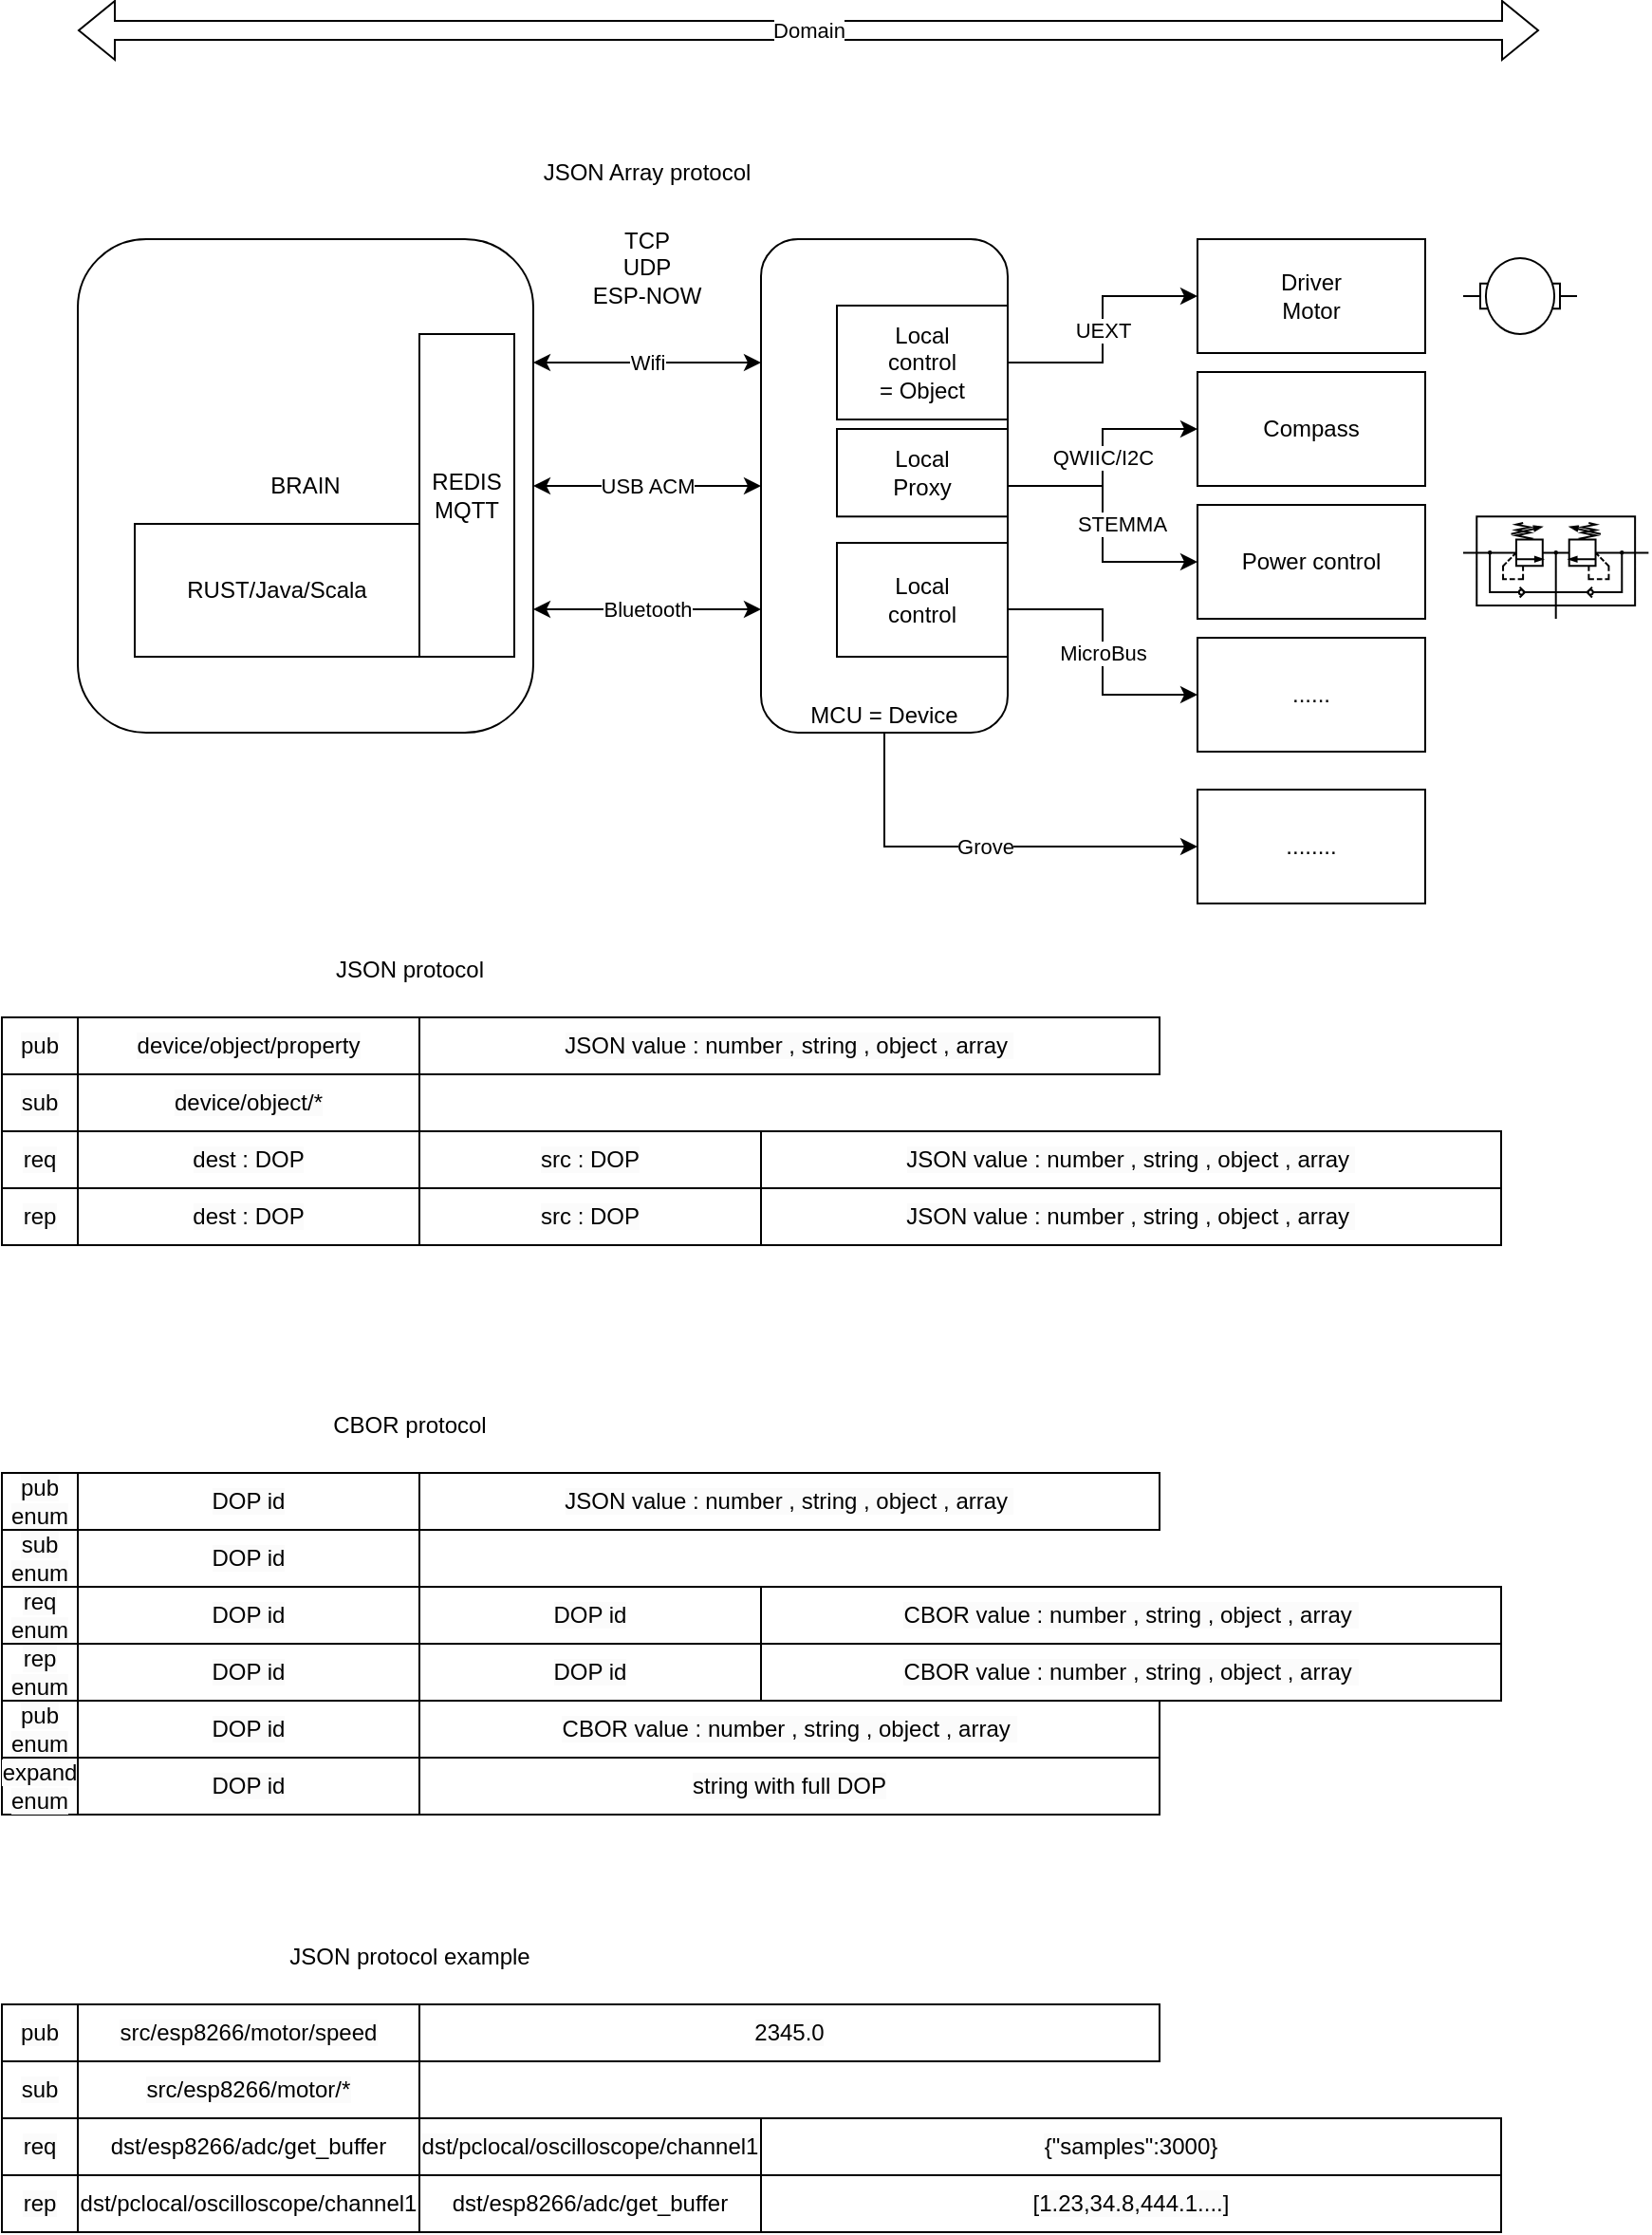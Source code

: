 <mxfile version="22.1.3" type="github">
  <diagram name="Page-1" id="gYZL_dD1YHqg8UqiC46v">
    <mxGraphModel dx="1242" dy="700" grid="1" gridSize="10" guides="1" tooltips="1" connect="1" arrows="1" fold="1" page="1" pageScale="1" pageWidth="850" pageHeight="1100" math="0" shadow="0">
      <root>
        <mxCell id="0" />
        <mxCell id="1" parent="0" />
        <mxCell id="R--ykIY8JpI6ctm7pDDZ-4" value="Wifi" style="edgeStyle=orthogonalEdgeStyle;rounded=0;orthogonalLoop=1;jettySize=auto;html=1;exitX=1;exitY=0.25;exitDx=0;exitDy=0;entryX=0;entryY=0.25;entryDx=0;entryDy=0;startArrow=classic;startFill=1;" parent="1" source="R--ykIY8JpI6ctm7pDDZ-1" target="R--ykIY8JpI6ctm7pDDZ-2" edge="1">
          <mxGeometry relative="1" as="geometry" />
        </mxCell>
        <mxCell id="R--ykIY8JpI6ctm7pDDZ-6" value="Bluetooth" style="edgeStyle=orthogonalEdgeStyle;rounded=0;orthogonalLoop=1;jettySize=auto;html=1;exitX=1;exitY=0.75;exitDx=0;exitDy=0;entryX=0;entryY=0.75;entryDx=0;entryDy=0;startArrow=classic;startFill=1;" parent="1" source="R--ykIY8JpI6ctm7pDDZ-1" target="R--ykIY8JpI6ctm7pDDZ-2" edge="1">
          <mxGeometry relative="1" as="geometry" />
        </mxCell>
        <mxCell id="R--ykIY8JpI6ctm7pDDZ-1" value="BRAIN" style="rounded=1;whiteSpace=wrap;html=1;align=center;" parent="1" vertex="1">
          <mxGeometry x="80" y="190" width="240" height="260" as="geometry" />
        </mxCell>
        <mxCell id="R--ykIY8JpI6ctm7pDDZ-10" value="UEXT" style="edgeStyle=orthogonalEdgeStyle;rounded=0;orthogonalLoop=1;jettySize=auto;html=1;exitX=1;exitY=0.25;exitDx=0;exitDy=0;entryX=0;entryY=0.5;entryDx=0;entryDy=0;" parent="1" source="R--ykIY8JpI6ctm7pDDZ-2" target="R--ykIY8JpI6ctm7pDDZ-3" edge="1">
          <mxGeometry relative="1" as="geometry" />
        </mxCell>
        <mxCell id="R--ykIY8JpI6ctm7pDDZ-11" value="QWIIC/I2C" style="edgeStyle=orthogonalEdgeStyle;rounded=0;orthogonalLoop=1;jettySize=auto;html=1;exitX=1;exitY=0.5;exitDx=0;exitDy=0;entryX=0;entryY=0.5;entryDx=0;entryDy=0;" parent="1" source="R--ykIY8JpI6ctm7pDDZ-2" target="R--ykIY8JpI6ctm7pDDZ-7" edge="1">
          <mxGeometry relative="1" as="geometry">
            <mxPoint as="offset" />
          </mxGeometry>
        </mxCell>
        <mxCell id="R--ykIY8JpI6ctm7pDDZ-12" value="STEMMA" style="edgeStyle=orthogonalEdgeStyle;rounded=0;orthogonalLoop=1;jettySize=auto;html=1;exitX=1;exitY=0.5;exitDx=0;exitDy=0;entryX=0;entryY=0.5;entryDx=0;entryDy=0;" parent="1" source="R--ykIY8JpI6ctm7pDDZ-2" target="R--ykIY8JpI6ctm7pDDZ-8" edge="1">
          <mxGeometry y="10" relative="1" as="geometry">
            <mxPoint as="offset" />
          </mxGeometry>
        </mxCell>
        <mxCell id="R--ykIY8JpI6ctm7pDDZ-13" value="MicroBus" style="edgeStyle=orthogonalEdgeStyle;rounded=0;orthogonalLoop=1;jettySize=auto;html=1;exitX=1;exitY=0.75;exitDx=0;exitDy=0;entryX=0;entryY=0.5;entryDx=0;entryDy=0;" parent="1" source="R--ykIY8JpI6ctm7pDDZ-2" target="R--ykIY8JpI6ctm7pDDZ-9" edge="1">
          <mxGeometry relative="1" as="geometry" />
        </mxCell>
        <mxCell id="R--ykIY8JpI6ctm7pDDZ-15" value="Grove" style="edgeStyle=orthogonalEdgeStyle;rounded=0;orthogonalLoop=1;jettySize=auto;html=1;exitX=0.5;exitY=1;exitDx=0;exitDy=0;entryX=0;entryY=0.5;entryDx=0;entryDy=0;" parent="1" source="R--ykIY8JpI6ctm7pDDZ-2" target="R--ykIY8JpI6ctm7pDDZ-14" edge="1">
          <mxGeometry relative="1" as="geometry" />
        </mxCell>
        <mxCell id="R--ykIY8JpI6ctm7pDDZ-2" value="MCU = Device" style="rounded=1;whiteSpace=wrap;html=1;verticalAlign=bottom;" parent="1" vertex="1">
          <mxGeometry x="440" y="190" width="130" height="260" as="geometry" />
        </mxCell>
        <mxCell id="R--ykIY8JpI6ctm7pDDZ-3" value="Driver&lt;br&gt;Motor" style="rounded=0;whiteSpace=wrap;html=1;" parent="1" vertex="1">
          <mxGeometry x="670" y="190" width="120" height="60" as="geometry" />
        </mxCell>
        <mxCell id="R--ykIY8JpI6ctm7pDDZ-5" value="USB ACM" style="edgeStyle=orthogonalEdgeStyle;rounded=0;orthogonalLoop=1;jettySize=auto;html=1;exitX=1;exitY=0.5;exitDx=0;exitDy=0;entryX=0;entryY=0.5;entryDx=0;entryDy=0;startArrow=classic;startFill=1;" parent="1" source="R--ykIY8JpI6ctm7pDDZ-1" target="R--ykIY8JpI6ctm7pDDZ-2" edge="1">
          <mxGeometry relative="1" as="geometry">
            <mxPoint x="330" y="265" as="sourcePoint" />
            <mxPoint x="450" y="265" as="targetPoint" />
          </mxGeometry>
        </mxCell>
        <mxCell id="R--ykIY8JpI6ctm7pDDZ-7" value="Compass" style="rounded=0;whiteSpace=wrap;html=1;" parent="1" vertex="1">
          <mxGeometry x="670" y="260" width="120" height="60" as="geometry" />
        </mxCell>
        <mxCell id="R--ykIY8JpI6ctm7pDDZ-8" value="Power control" style="rounded=0;whiteSpace=wrap;html=1;" parent="1" vertex="1">
          <mxGeometry x="670" y="330" width="120" height="60" as="geometry" />
        </mxCell>
        <mxCell id="R--ykIY8JpI6ctm7pDDZ-9" value="......" style="rounded=0;whiteSpace=wrap;html=1;" parent="1" vertex="1">
          <mxGeometry x="670" y="400" width="120" height="60" as="geometry" />
        </mxCell>
        <mxCell id="R--ykIY8JpI6ctm7pDDZ-14" value="........" style="rounded=0;whiteSpace=wrap;html=1;" parent="1" vertex="1">
          <mxGeometry x="670" y="480" width="120" height="60" as="geometry" />
        </mxCell>
        <mxCell id="R--ykIY8JpI6ctm7pDDZ-16" value="REDIS&lt;br&gt;MQTT" style="rounded=0;whiteSpace=wrap;html=1;" parent="1" vertex="1">
          <mxGeometry x="260" y="240" width="50" height="170" as="geometry" />
        </mxCell>
        <mxCell id="R--ykIY8JpI6ctm7pDDZ-17" value="TCP&lt;br&gt;UDP&lt;br&gt;ESP-NOW" style="text;html=1;strokeColor=none;fillColor=none;align=center;verticalAlign=middle;whiteSpace=wrap;rounded=0;" parent="1" vertex="1">
          <mxGeometry x="350" y="190" width="60" height="30" as="geometry" />
        </mxCell>
        <mxCell id="R--ykIY8JpI6ctm7pDDZ-20" value="" style="shape=image;html=1;verticalAlign=top;verticalLabelPosition=bottom;labelBackgroundColor=#ffffff;imageAspect=0;aspect=fixed;image=https://cdn3.iconfinder.com/data/icons/ballicons-reloaded-free/512/icon-93-128.png" parent="1" vertex="1">
          <mxGeometry x="100" y="210" width="90" height="90" as="geometry" />
        </mxCell>
        <mxCell id="R--ykIY8JpI6ctm7pDDZ-21" value="" style="shape=mxgraph.electrical.electro-mechanical.motor_2;html=1;shadow=0;dashed=0;align=center;fontSize=30;strokeWidth=1;" parent="1" vertex="1">
          <mxGeometry x="810" y="200" width="60" height="40" as="geometry" />
        </mxCell>
        <mxCell id="R--ykIY8JpI6ctm7pDDZ-22" value="" style="shape=image;html=1;verticalAlign=top;verticalLabelPosition=bottom;labelBackgroundColor=#ffffff;imageAspect=0;aspect=fixed;image=https://cdn3.iconfinder.com/data/icons/essential-pack-2/48/20-Compass-128.png" parent="1" vertex="1">
          <mxGeometry x="810" y="270" width="48" height="48" as="geometry" />
        </mxCell>
        <mxCell id="R--ykIY8JpI6ctm7pDDZ-24" value="" style="verticalLabelPosition=bottom;aspect=fixed;html=1;verticalAlign=top;fillColor=strokeColor;align=center;outlineConnect=0;shape=mxgraph.fluid_power.x10580;points=[[0,0.355,0],[1,0.355,0],[0.5,1,0]]" parent="1" vertex="1">
          <mxGeometry x="810" y="336.14" width="97.69" height="53.86" as="geometry" />
        </mxCell>
        <mxCell id="R--ykIY8JpI6ctm7pDDZ-25" value="JSON Array protocol" style="text;html=1;strokeColor=none;fillColor=none;align=center;verticalAlign=middle;whiteSpace=wrap;rounded=0;" parent="1" vertex="1">
          <mxGeometry x="310" y="140" width="140" height="30" as="geometry" />
        </mxCell>
        <mxCell id="R--ykIY8JpI6ctm7pDDZ-26" value="RUST/Java/Scala" style="rounded=0;whiteSpace=wrap;html=1;" parent="1" vertex="1">
          <mxGeometry x="110" y="340" width="150" height="70" as="geometry" />
        </mxCell>
        <mxCell id="R--ykIY8JpI6ctm7pDDZ-27" value="Local&lt;br&gt;control&lt;br&gt;= Object" style="rounded=0;whiteSpace=wrap;html=1;" parent="1" vertex="1">
          <mxGeometry x="480" y="225" width="90" height="60" as="geometry" />
        </mxCell>
        <mxCell id="VJFc7O25oxRBKs5EyoMZ-1" value="Local&lt;br&gt;control" style="rounded=0;whiteSpace=wrap;html=1;" vertex="1" parent="1">
          <mxGeometry x="480" y="350" width="90" height="60" as="geometry" />
        </mxCell>
        <mxCell id="VJFc7O25oxRBKs5EyoMZ-2" value="Local&lt;br&gt;Proxy" style="rounded=0;whiteSpace=wrap;html=1;" vertex="1" parent="1">
          <mxGeometry x="480" y="290" width="90" height="46.14" as="geometry" />
        </mxCell>
        <mxCell id="VJFc7O25oxRBKs5EyoMZ-3" value="Domain" style="shape=flexArrow;endArrow=classic;startArrow=classic;html=1;rounded=0;" edge="1" parent="1">
          <mxGeometry width="100" height="100" relative="1" as="geometry">
            <mxPoint x="80" y="80" as="sourcePoint" />
            <mxPoint x="850" y="80" as="targetPoint" />
          </mxGeometry>
        </mxCell>
        <mxCell id="VJFc7O25oxRBKs5EyoMZ-4" value="JSON protocol" style="text;html=1;strokeColor=none;fillColor=none;align=center;verticalAlign=middle;whiteSpace=wrap;rounded=0;" vertex="1" parent="1">
          <mxGeometry x="130" y="560" width="250" height="30" as="geometry" />
        </mxCell>
        <mxCell id="VJFc7O25oxRBKs5EyoMZ-5" value="&lt;meta charset=&quot;utf-8&quot;&gt;&lt;span style=&quot;color: rgb(0, 0, 0); font-family: Helvetica; font-size: 12px; font-style: normal; font-variant-ligatures: normal; font-variant-caps: normal; font-weight: 400; letter-spacing: normal; orphans: 2; text-align: center; text-indent: 0px; text-transform: none; widows: 2; word-spacing: 0px; -webkit-text-stroke-width: 0px; background-color: rgb(251, 251, 251); text-decoration-thickness: initial; text-decoration-style: initial; text-decoration-color: initial; float: none; display: inline !important;&quot;&gt;device/object/property&lt;/span&gt;" style="rounded=0;whiteSpace=wrap;html=1;" vertex="1" parent="1">
          <mxGeometry x="80" y="600" width="180" height="30" as="geometry" />
        </mxCell>
        <mxCell id="VJFc7O25oxRBKs5EyoMZ-6" value="&lt;span style=&quot;color: rgb(0, 0, 0); font-family: Helvetica; font-size: 12px; font-style: normal; font-variant-ligatures: normal; font-variant-caps: normal; font-weight: 400; letter-spacing: normal; orphans: 2; text-align: center; text-indent: 0px; text-transform: none; widows: 2; word-spacing: 0px; -webkit-text-stroke-width: 0px; background-color: rgb(251, 251, 251); text-decoration-thickness: initial; text-decoration-style: initial; text-decoration-color: initial; float: none; display: inline !important;&quot;&gt;pub&lt;/span&gt;" style="rounded=0;whiteSpace=wrap;html=1;" vertex="1" parent="1">
          <mxGeometry x="40" y="600" width="40" height="30" as="geometry" />
        </mxCell>
        <mxCell id="VJFc7O25oxRBKs5EyoMZ-7" value="&lt;span style=&quot;color: rgb(0, 0, 0); font-family: Helvetica; font-size: 12px; font-style: normal; font-variant-ligatures: normal; font-variant-caps: normal; font-weight: 400; letter-spacing: normal; orphans: 2; text-align: center; text-indent: 0px; text-transform: none; widows: 2; word-spacing: 0px; -webkit-text-stroke-width: 0px; background-color: rgb(251, 251, 251); text-decoration-thickness: initial; text-decoration-style: initial; text-decoration-color: initial; float: none; display: inline !important;&quot;&gt;JSON value : number , string , object , array&amp;nbsp;&lt;/span&gt;" style="rounded=0;whiteSpace=wrap;html=1;" vertex="1" parent="1">
          <mxGeometry x="260" y="600" width="390" height="30" as="geometry" />
        </mxCell>
        <mxCell id="VJFc7O25oxRBKs5EyoMZ-8" value="&lt;span style=&quot;color: rgb(0, 0, 0); font-family: Helvetica; font-size: 12px; font-style: normal; font-variant-ligatures: normal; font-variant-caps: normal; font-weight: 400; letter-spacing: normal; orphans: 2; text-align: center; text-indent: 0px; text-transform: none; widows: 2; word-spacing: 0px; -webkit-text-stroke-width: 0px; background-color: rgb(251, 251, 251); text-decoration-thickness: initial; text-decoration-style: initial; text-decoration-color: initial; float: none; display: inline !important;&quot;&gt;device/object/*&lt;/span&gt;" style="rounded=0;whiteSpace=wrap;html=1;" vertex="1" parent="1">
          <mxGeometry x="80" y="630" width="180" height="30" as="geometry" />
        </mxCell>
        <mxCell id="VJFc7O25oxRBKs5EyoMZ-9" value="&lt;span style=&quot;color: rgb(0, 0, 0); font-family: Helvetica; font-size: 12px; font-style: normal; font-variant-ligatures: normal; font-variant-caps: normal; font-weight: 400; letter-spacing: normal; orphans: 2; text-align: center; text-indent: 0px; text-transform: none; widows: 2; word-spacing: 0px; -webkit-text-stroke-width: 0px; background-color: rgb(251, 251, 251); text-decoration-thickness: initial; text-decoration-style: initial; text-decoration-color: initial; float: none; display: inline !important;&quot;&gt;sub&lt;/span&gt;" style="rounded=0;whiteSpace=wrap;html=1;" vertex="1" parent="1">
          <mxGeometry x="40" y="630" width="40" height="30" as="geometry" />
        </mxCell>
        <mxCell id="VJFc7O25oxRBKs5EyoMZ-10" value="&lt;span style=&quot;color: rgb(0, 0, 0); font-family: Helvetica; font-size: 12px; font-style: normal; font-variant-ligatures: normal; font-variant-caps: normal; font-weight: 400; letter-spacing: normal; orphans: 2; text-align: center; text-indent: 0px; text-transform: none; widows: 2; word-spacing: 0px; -webkit-text-stroke-width: 0px; background-color: rgb(251, 251, 251); text-decoration-thickness: initial; text-decoration-style: initial; text-decoration-color: initial; float: none; display: inline !important;&quot;&gt;dest : DOP&lt;/span&gt;" style="rounded=0;whiteSpace=wrap;html=1;" vertex="1" parent="1">
          <mxGeometry x="80" y="660" width="180" height="30" as="geometry" />
        </mxCell>
        <mxCell id="VJFc7O25oxRBKs5EyoMZ-11" value="&lt;span style=&quot;color: rgb(0, 0, 0); font-family: Helvetica; font-size: 12px; font-style: normal; font-variant-ligatures: normal; font-variant-caps: normal; font-weight: 400; letter-spacing: normal; orphans: 2; text-align: center; text-indent: 0px; text-transform: none; widows: 2; word-spacing: 0px; -webkit-text-stroke-width: 0px; background-color: rgb(251, 251, 251); text-decoration-thickness: initial; text-decoration-style: initial; text-decoration-color: initial; float: none; display: inline !important;&quot;&gt;req&lt;/span&gt;" style="rounded=0;whiteSpace=wrap;html=1;" vertex="1" parent="1">
          <mxGeometry x="40" y="660" width="40" height="30" as="geometry" />
        </mxCell>
        <mxCell id="VJFc7O25oxRBKs5EyoMZ-12" value="&lt;span style=&quot;color: rgb(0, 0, 0); font-family: Helvetica; font-size: 12px; font-style: normal; font-variant-ligatures: normal; font-variant-caps: normal; font-weight: 400; letter-spacing: normal; orphans: 2; text-align: center; text-indent: 0px; text-transform: none; widows: 2; word-spacing: 0px; -webkit-text-stroke-width: 0px; background-color: rgb(251, 251, 251); text-decoration-thickness: initial; text-decoration-style: initial; text-decoration-color: initial; float: none; display: inline !important;&quot;&gt;JSON value : number , string , object , array&amp;nbsp;&lt;/span&gt;" style="rounded=0;whiteSpace=wrap;html=1;" vertex="1" parent="1">
          <mxGeometry x="440" y="660" width="390" height="30" as="geometry" />
        </mxCell>
        <mxCell id="VJFc7O25oxRBKs5EyoMZ-13" value="&lt;span style=&quot;color: rgb(0, 0, 0); font-family: Helvetica; font-size: 12px; font-style: normal; font-variant-ligatures: normal; font-variant-caps: normal; font-weight: 400; letter-spacing: normal; orphans: 2; text-align: center; text-indent: 0px; text-transform: none; widows: 2; word-spacing: 0px; -webkit-text-stroke-width: 0px; background-color: rgb(251, 251, 251); text-decoration-thickness: initial; text-decoration-style: initial; text-decoration-color: initial; float: none; display: inline !important;&quot;&gt;src : DOP&lt;/span&gt;" style="rounded=0;whiteSpace=wrap;html=1;" vertex="1" parent="1">
          <mxGeometry x="260" y="660" width="180" height="30" as="geometry" />
        </mxCell>
        <mxCell id="VJFc7O25oxRBKs5EyoMZ-14" value="&lt;span style=&quot;color: rgb(0, 0, 0); font-family: Helvetica; font-size: 12px; font-style: normal; font-variant-ligatures: normal; font-variant-caps: normal; font-weight: 400; letter-spacing: normal; orphans: 2; text-align: center; text-indent: 0px; text-transform: none; widows: 2; word-spacing: 0px; -webkit-text-stroke-width: 0px; background-color: rgb(251, 251, 251); text-decoration-thickness: initial; text-decoration-style: initial; text-decoration-color: initial; float: none; display: inline !important;&quot;&gt;dest : DOP&lt;/span&gt;" style="rounded=0;whiteSpace=wrap;html=1;" vertex="1" parent="1">
          <mxGeometry x="80" y="690" width="180" height="30" as="geometry" />
        </mxCell>
        <mxCell id="VJFc7O25oxRBKs5EyoMZ-15" value="&lt;span style=&quot;color: rgb(0, 0, 0); font-family: Helvetica; font-size: 12px; font-style: normal; font-variant-ligatures: normal; font-variant-caps: normal; font-weight: 400; letter-spacing: normal; orphans: 2; text-align: center; text-indent: 0px; text-transform: none; widows: 2; word-spacing: 0px; -webkit-text-stroke-width: 0px; background-color: rgb(251, 251, 251); text-decoration-thickness: initial; text-decoration-style: initial; text-decoration-color: initial; float: none; display: inline !important;&quot;&gt;rep&lt;/span&gt;" style="rounded=0;whiteSpace=wrap;html=1;" vertex="1" parent="1">
          <mxGeometry x="40" y="690" width="40" height="30" as="geometry" />
        </mxCell>
        <mxCell id="VJFc7O25oxRBKs5EyoMZ-16" value="&lt;span style=&quot;color: rgb(0, 0, 0); font-family: Helvetica; font-size: 12px; font-style: normal; font-variant-ligatures: normal; font-variant-caps: normal; font-weight: 400; letter-spacing: normal; orphans: 2; text-align: center; text-indent: 0px; text-transform: none; widows: 2; word-spacing: 0px; -webkit-text-stroke-width: 0px; background-color: rgb(251, 251, 251); text-decoration-thickness: initial; text-decoration-style: initial; text-decoration-color: initial; float: none; display: inline !important;&quot;&gt;JSON value : number , string , object , array&amp;nbsp;&lt;/span&gt;" style="rounded=0;whiteSpace=wrap;html=1;" vertex="1" parent="1">
          <mxGeometry x="440" y="690" width="390" height="30" as="geometry" />
        </mxCell>
        <mxCell id="VJFc7O25oxRBKs5EyoMZ-17" value="&lt;span style=&quot;color: rgb(0, 0, 0); font-family: Helvetica; font-size: 12px; font-style: normal; font-variant-ligatures: normal; font-variant-caps: normal; font-weight: 400; letter-spacing: normal; orphans: 2; text-align: center; text-indent: 0px; text-transform: none; widows: 2; word-spacing: 0px; -webkit-text-stroke-width: 0px; background-color: rgb(251, 251, 251); text-decoration-thickness: initial; text-decoration-style: initial; text-decoration-color: initial; float: none; display: inline !important;&quot;&gt;src : DOP&lt;/span&gt;" style="rounded=0;whiteSpace=wrap;html=1;" vertex="1" parent="1">
          <mxGeometry x="260" y="690" width="180" height="30" as="geometry" />
        </mxCell>
        <mxCell id="VJFc7O25oxRBKs5EyoMZ-21" value="CBOR protocol" style="text;html=1;strokeColor=none;fillColor=none;align=center;verticalAlign=middle;whiteSpace=wrap;rounded=0;" vertex="1" parent="1">
          <mxGeometry x="130" y="800" width="250" height="30" as="geometry" />
        </mxCell>
        <mxCell id="VJFc7O25oxRBKs5EyoMZ-22" value="&lt;span style=&quot;color: rgb(0, 0, 0); font-family: Helvetica; font-size: 12px; font-style: normal; font-variant-ligatures: normal; font-variant-caps: normal; font-weight: 400; letter-spacing: normal; orphans: 2; text-align: center; text-indent: 0px; text-transform: none; widows: 2; word-spacing: 0px; -webkit-text-stroke-width: 0px; background-color: rgb(251, 251, 251); text-decoration-thickness: initial; text-decoration-style: initial; text-decoration-color: initial; float: none; display: inline !important;&quot;&gt;DOP id&lt;/span&gt;" style="rounded=0;whiteSpace=wrap;html=1;" vertex="1" parent="1">
          <mxGeometry x="80" y="840" width="180" height="30" as="geometry" />
        </mxCell>
        <mxCell id="VJFc7O25oxRBKs5EyoMZ-23" value="&lt;span style=&quot;color: rgb(0, 0, 0); font-family: Helvetica; font-size: 12px; font-style: normal; font-variant-ligatures: normal; font-variant-caps: normal; font-weight: 400; letter-spacing: normal; orphans: 2; text-align: center; text-indent: 0px; text-transform: none; widows: 2; word-spacing: 0px; -webkit-text-stroke-width: 0px; background-color: rgb(251, 251, 251); text-decoration-thickness: initial; text-decoration-style: initial; text-decoration-color: initial; float: none; display: inline !important;&quot;&gt;pub enum&lt;/span&gt;" style="rounded=0;whiteSpace=wrap;html=1;" vertex="1" parent="1">
          <mxGeometry x="40" y="840" width="40" height="30" as="geometry" />
        </mxCell>
        <mxCell id="VJFc7O25oxRBKs5EyoMZ-24" value="&lt;span style=&quot;color: rgb(0, 0, 0); font-family: Helvetica; font-size: 12px; font-style: normal; font-variant-ligatures: normal; font-variant-caps: normal; font-weight: 400; letter-spacing: normal; orphans: 2; text-align: center; text-indent: 0px; text-transform: none; widows: 2; word-spacing: 0px; -webkit-text-stroke-width: 0px; background-color: rgb(251, 251, 251); text-decoration-thickness: initial; text-decoration-style: initial; text-decoration-color: initial; float: none; display: inline !important;&quot;&gt;JSON value : number , string , object , array&amp;nbsp;&lt;/span&gt;" style="rounded=0;whiteSpace=wrap;html=1;" vertex="1" parent="1">
          <mxGeometry x="260" y="840" width="390" height="30" as="geometry" />
        </mxCell>
        <mxCell id="VJFc7O25oxRBKs5EyoMZ-26" value="&lt;span style=&quot;color: rgb(0, 0, 0); font-family: Helvetica; font-size: 12px; font-style: normal; font-variant-ligatures: normal; font-variant-caps: normal; font-weight: 400; letter-spacing: normal; orphans: 2; text-align: center; text-indent: 0px; text-transform: none; widows: 2; word-spacing: 0px; -webkit-text-stroke-width: 0px; background-color: rgb(251, 251, 251); text-decoration-thickness: initial; text-decoration-style: initial; text-decoration-color: initial; float: none; display: inline !important;&quot;&gt;sub enum&lt;/span&gt;" style="rounded=0;whiteSpace=wrap;html=1;" vertex="1" parent="1">
          <mxGeometry x="40" y="870" width="40" height="30" as="geometry" />
        </mxCell>
        <mxCell id="VJFc7O25oxRBKs5EyoMZ-28" value="&lt;span style=&quot;color: rgb(0, 0, 0); font-family: Helvetica; font-size: 12px; font-style: normal; font-variant-ligatures: normal; font-variant-caps: normal; font-weight: 400; letter-spacing: normal; orphans: 2; text-align: center; text-indent: 0px; text-transform: none; widows: 2; word-spacing: 0px; -webkit-text-stroke-width: 0px; background-color: rgb(251, 251, 251); text-decoration-thickness: initial; text-decoration-style: initial; text-decoration-color: initial; float: none; display: inline !important;&quot;&gt;req enum&lt;/span&gt;" style="rounded=0;whiteSpace=wrap;html=1;" vertex="1" parent="1">
          <mxGeometry x="40" y="900" width="40" height="30" as="geometry" />
        </mxCell>
        <mxCell id="VJFc7O25oxRBKs5EyoMZ-29" value="&lt;span style=&quot;color: rgb(0, 0, 0); font-family: Helvetica; font-size: 12px; font-style: normal; font-variant-ligatures: normal; font-variant-caps: normal; font-weight: 400; letter-spacing: normal; orphans: 2; text-align: center; text-indent: 0px; text-transform: none; widows: 2; word-spacing: 0px; -webkit-text-stroke-width: 0px; background-color: rgb(251, 251, 251); text-decoration-thickness: initial; text-decoration-style: initial; text-decoration-color: initial; float: none; display: inline !important;&quot;&gt;CBOR value : number , string , object , array&amp;nbsp;&lt;/span&gt;" style="rounded=0;whiteSpace=wrap;html=1;" vertex="1" parent="1">
          <mxGeometry x="440" y="900" width="390" height="30" as="geometry" />
        </mxCell>
        <mxCell id="VJFc7O25oxRBKs5EyoMZ-32" value="&lt;span style=&quot;color: rgb(0, 0, 0); font-family: Helvetica; font-size: 12px; font-style: normal; font-variant-ligatures: normal; font-variant-caps: normal; font-weight: 400; letter-spacing: normal; orphans: 2; text-align: center; text-indent: 0px; text-transform: none; widows: 2; word-spacing: 0px; -webkit-text-stroke-width: 0px; background-color: rgb(251, 251, 251); text-decoration-thickness: initial; text-decoration-style: initial; text-decoration-color: initial; float: none; display: inline !important;&quot;&gt;rep&lt;br&gt;enum&lt;br&gt;&lt;/span&gt;" style="rounded=0;whiteSpace=wrap;html=1;" vertex="1" parent="1">
          <mxGeometry x="40" y="930" width="40" height="30" as="geometry" />
        </mxCell>
        <mxCell id="VJFc7O25oxRBKs5EyoMZ-33" value="&lt;span style=&quot;color: rgb(0, 0, 0); font-family: Helvetica; font-size: 12px; font-style: normal; font-variant-ligatures: normal; font-variant-caps: normal; font-weight: 400; letter-spacing: normal; orphans: 2; text-align: center; text-indent: 0px; text-transform: none; widows: 2; word-spacing: 0px; -webkit-text-stroke-width: 0px; background-color: rgb(251, 251, 251); text-decoration-thickness: initial; text-decoration-style: initial; text-decoration-color: initial; float: none; display: inline !important;&quot;&gt;CBOR value : number , string , object , array&amp;nbsp;&lt;/span&gt;" style="rounded=0;whiteSpace=wrap;html=1;" vertex="1" parent="1">
          <mxGeometry x="440" y="930" width="390" height="30" as="geometry" />
        </mxCell>
        <mxCell id="VJFc7O25oxRBKs5EyoMZ-36" value="&lt;span style=&quot;color: rgb(0, 0, 0); font-family: Helvetica; font-size: 12px; font-style: normal; font-variant-ligatures: normal; font-variant-caps: normal; font-weight: 400; letter-spacing: normal; orphans: 2; text-align: center; text-indent: 0px; text-transform: none; widows: 2; word-spacing: 0px; -webkit-text-stroke-width: 0px; background-color: rgb(251, 251, 251); text-decoration-thickness: initial; text-decoration-style: initial; text-decoration-color: initial; float: none; display: inline !important;&quot;&gt;pub&lt;br&gt;enum&lt;br&gt;&lt;/span&gt;" style="rounded=0;whiteSpace=wrap;html=1;" vertex="1" parent="1">
          <mxGeometry x="40" y="960" width="40" height="30" as="geometry" />
        </mxCell>
        <mxCell id="VJFc7O25oxRBKs5EyoMZ-37" value="&lt;span style=&quot;color: rgb(0, 0, 0); font-family: Helvetica; font-size: 12px; font-style: normal; font-variant-ligatures: normal; font-variant-caps: normal; font-weight: 400; letter-spacing: normal; orphans: 2; text-align: center; text-indent: 0px; text-transform: none; widows: 2; word-spacing: 0px; -webkit-text-stroke-width: 0px; background-color: rgb(251, 251, 251); text-decoration-thickness: initial; text-decoration-style: initial; text-decoration-color: initial; float: none; display: inline !important;&quot;&gt;CBOR value : number , string , object , array&amp;nbsp;&lt;/span&gt;" style="rounded=0;whiteSpace=wrap;html=1;" vertex="1" parent="1">
          <mxGeometry x="260" y="960" width="390" height="30" as="geometry" />
        </mxCell>
        <mxCell id="VJFc7O25oxRBKs5EyoMZ-39" value="&lt;span style=&quot;color: rgb(0, 0, 0); font-family: Helvetica; font-size: 12px; font-style: normal; font-variant-ligatures: normal; font-variant-caps: normal; font-weight: 400; letter-spacing: normal; orphans: 2; text-align: center; text-indent: 0px; text-transform: none; widows: 2; word-spacing: 0px; -webkit-text-stroke-width: 0px; background-color: rgb(251, 251, 251); text-decoration-thickness: initial; text-decoration-style: initial; text-decoration-color: initial; float: none; display: inline !important;&quot;&gt;DOP id&lt;/span&gt;" style="rounded=0;whiteSpace=wrap;html=1;" vertex="1" parent="1">
          <mxGeometry x="80" y="900" width="180" height="30" as="geometry" />
        </mxCell>
        <mxCell id="VJFc7O25oxRBKs5EyoMZ-40" value="&lt;span style=&quot;color: rgb(0, 0, 0); font-family: Helvetica; font-size: 12px; font-style: normal; font-variant-ligatures: normal; font-variant-caps: normal; font-weight: 400; letter-spacing: normal; orphans: 2; text-align: center; text-indent: 0px; text-transform: none; widows: 2; word-spacing: 0px; -webkit-text-stroke-width: 0px; background-color: rgb(251, 251, 251); text-decoration-thickness: initial; text-decoration-style: initial; text-decoration-color: initial; float: none; display: inline !important;&quot;&gt;DOP id&lt;/span&gt;" style="rounded=0;whiteSpace=wrap;html=1;" vertex="1" parent="1">
          <mxGeometry x="80" y="870" width="180" height="30" as="geometry" />
        </mxCell>
        <mxCell id="VJFc7O25oxRBKs5EyoMZ-41" value="&lt;span style=&quot;color: rgb(0, 0, 0); font-family: Helvetica; font-size: 12px; font-style: normal; font-variant-ligatures: normal; font-variant-caps: normal; font-weight: 400; letter-spacing: normal; orphans: 2; text-align: center; text-indent: 0px; text-transform: none; widows: 2; word-spacing: 0px; -webkit-text-stroke-width: 0px; background-color: rgb(251, 251, 251); text-decoration-thickness: initial; text-decoration-style: initial; text-decoration-color: initial; float: none; display: inline !important;&quot;&gt;DOP id&lt;/span&gt;" style="rounded=0;whiteSpace=wrap;html=1;" vertex="1" parent="1">
          <mxGeometry x="80" y="930" width="180" height="30" as="geometry" />
        </mxCell>
        <mxCell id="VJFc7O25oxRBKs5EyoMZ-42" value="&lt;span style=&quot;color: rgb(0, 0, 0); font-family: Helvetica; font-size: 12px; font-style: normal; font-variant-ligatures: normal; font-variant-caps: normal; font-weight: 400; letter-spacing: normal; orphans: 2; text-align: center; text-indent: 0px; text-transform: none; widows: 2; word-spacing: 0px; -webkit-text-stroke-width: 0px; background-color: rgb(251, 251, 251); text-decoration-thickness: initial; text-decoration-style: initial; text-decoration-color: initial; float: none; display: inline !important;&quot;&gt;DOP id&lt;/span&gt;" style="rounded=0;whiteSpace=wrap;html=1;" vertex="1" parent="1">
          <mxGeometry x="80" y="960" width="180" height="30" as="geometry" />
        </mxCell>
        <mxCell id="VJFc7O25oxRBKs5EyoMZ-43" value="&lt;span style=&quot;color: rgb(0, 0, 0); font-family: Helvetica; font-size: 12px; font-style: normal; font-variant-ligatures: normal; font-variant-caps: normal; font-weight: 400; letter-spacing: normal; orphans: 2; text-align: center; text-indent: 0px; text-transform: none; widows: 2; word-spacing: 0px; -webkit-text-stroke-width: 0px; background-color: rgb(251, 251, 251); text-decoration-thickness: initial; text-decoration-style: initial; text-decoration-color: initial; float: none; display: inline !important;&quot;&gt;DOP id&lt;/span&gt;" style="rounded=0;whiteSpace=wrap;html=1;" vertex="1" parent="1">
          <mxGeometry x="260" y="900" width="180" height="30" as="geometry" />
        </mxCell>
        <mxCell id="VJFc7O25oxRBKs5EyoMZ-44" value="&lt;span style=&quot;color: rgb(0, 0, 0); font-family: Helvetica; font-size: 12px; font-style: normal; font-variant-ligatures: normal; font-variant-caps: normal; font-weight: 400; letter-spacing: normal; orphans: 2; text-align: center; text-indent: 0px; text-transform: none; widows: 2; word-spacing: 0px; -webkit-text-stroke-width: 0px; background-color: rgb(251, 251, 251); text-decoration-thickness: initial; text-decoration-style: initial; text-decoration-color: initial; float: none; display: inline !important;&quot;&gt;DOP id&lt;/span&gt;" style="rounded=0;whiteSpace=wrap;html=1;" vertex="1" parent="1">
          <mxGeometry x="260" y="930" width="180" height="30" as="geometry" />
        </mxCell>
        <mxCell id="VJFc7O25oxRBKs5EyoMZ-45" value="&lt;span style=&quot;color: rgb(0, 0, 0); font-family: Helvetica; font-size: 12px; font-style: normal; font-variant-ligatures: normal; font-variant-caps: normal; font-weight: 400; letter-spacing: normal; orphans: 2; text-align: center; text-indent: 0px; text-transform: none; widows: 2; word-spacing: 0px; -webkit-text-stroke-width: 0px; background-color: rgb(251, 251, 251); text-decoration-thickness: initial; text-decoration-style: initial; text-decoration-color: initial; float: none; display: inline !important;&quot;&gt;expand&lt;br&gt;enum&lt;br&gt;&lt;/span&gt;" style="rounded=0;whiteSpace=wrap;html=1;" vertex="1" parent="1">
          <mxGeometry x="40" y="990" width="40" height="30" as="geometry" />
        </mxCell>
        <mxCell id="VJFc7O25oxRBKs5EyoMZ-46" value="&lt;span style=&quot;color: rgb(0, 0, 0); font-family: Helvetica; font-size: 12px; font-style: normal; font-variant-ligatures: normal; font-variant-caps: normal; font-weight: 400; letter-spacing: normal; orphans: 2; text-align: center; text-indent: 0px; text-transform: none; widows: 2; word-spacing: 0px; -webkit-text-stroke-width: 0px; background-color: rgb(251, 251, 251); text-decoration-thickness: initial; text-decoration-style: initial; text-decoration-color: initial; float: none; display: inline !important;&quot;&gt;string with full DOP&lt;/span&gt;" style="rounded=0;whiteSpace=wrap;html=1;" vertex="1" parent="1">
          <mxGeometry x="260" y="990" width="390" height="30" as="geometry" />
        </mxCell>
        <mxCell id="VJFc7O25oxRBKs5EyoMZ-47" value="&lt;span style=&quot;color: rgb(0, 0, 0); font-family: Helvetica; font-size: 12px; font-style: normal; font-variant-ligatures: normal; font-variant-caps: normal; font-weight: 400; letter-spacing: normal; orphans: 2; text-align: center; text-indent: 0px; text-transform: none; widows: 2; word-spacing: 0px; -webkit-text-stroke-width: 0px; background-color: rgb(251, 251, 251); text-decoration-thickness: initial; text-decoration-style: initial; text-decoration-color: initial; float: none; display: inline !important;&quot;&gt;DOP id&lt;/span&gt;" style="rounded=0;whiteSpace=wrap;html=1;" vertex="1" parent="1">
          <mxGeometry x="80" y="990" width="180" height="30" as="geometry" />
        </mxCell>
        <mxCell id="VJFc7O25oxRBKs5EyoMZ-48" value="JSON protocol example" style="text;html=1;strokeColor=none;fillColor=none;align=center;verticalAlign=middle;whiteSpace=wrap;rounded=0;" vertex="1" parent="1">
          <mxGeometry x="130" y="1080" width="250" height="30" as="geometry" />
        </mxCell>
        <mxCell id="VJFc7O25oxRBKs5EyoMZ-49" value="&lt;span style=&quot;color: rgb(0, 0, 0); font-family: Helvetica; font-size: 12px; font-style: normal; font-variant-ligatures: normal; font-variant-caps: normal; font-weight: 400; letter-spacing: normal; orphans: 2; text-align: center; text-indent: 0px; text-transform: none; widows: 2; word-spacing: 0px; -webkit-text-stroke-width: 0px; background-color: rgb(251, 251, 251); text-decoration-thickness: initial; text-decoration-style: initial; text-decoration-color: initial; float: none; display: inline !important;&quot;&gt;src/esp8266/motor/speed&lt;/span&gt;" style="rounded=0;whiteSpace=wrap;html=1;" vertex="1" parent="1">
          <mxGeometry x="80" y="1120" width="180" height="30" as="geometry" />
        </mxCell>
        <mxCell id="VJFc7O25oxRBKs5EyoMZ-50" value="&lt;span style=&quot;color: rgb(0, 0, 0); font-family: Helvetica; font-size: 12px; font-style: normal; font-variant-ligatures: normal; font-variant-caps: normal; font-weight: 400; letter-spacing: normal; orphans: 2; text-align: center; text-indent: 0px; text-transform: none; widows: 2; word-spacing: 0px; -webkit-text-stroke-width: 0px; background-color: rgb(251, 251, 251); text-decoration-thickness: initial; text-decoration-style: initial; text-decoration-color: initial; float: none; display: inline !important;&quot;&gt;pub&lt;/span&gt;" style="rounded=0;whiteSpace=wrap;html=1;" vertex="1" parent="1">
          <mxGeometry x="40" y="1120" width="40" height="30" as="geometry" />
        </mxCell>
        <mxCell id="VJFc7O25oxRBKs5EyoMZ-51" value="&lt;span style=&quot;color: rgb(0, 0, 0); font-family: Helvetica; font-size: 12px; font-style: normal; font-variant-ligatures: normal; font-variant-caps: normal; font-weight: 400; letter-spacing: normal; orphans: 2; text-align: center; text-indent: 0px; text-transform: none; widows: 2; word-spacing: 0px; -webkit-text-stroke-width: 0px; background-color: rgb(251, 251, 251); text-decoration-thickness: initial; text-decoration-style: initial; text-decoration-color: initial; float: none; display: inline !important;&quot;&gt;2345.0&lt;/span&gt;" style="rounded=0;whiteSpace=wrap;html=1;" vertex="1" parent="1">
          <mxGeometry x="260" y="1120" width="390" height="30" as="geometry" />
        </mxCell>
        <mxCell id="VJFc7O25oxRBKs5EyoMZ-52" value="&lt;span style=&quot;color: rgb(0, 0, 0); font-family: Helvetica; font-size: 12px; font-style: normal; font-variant-ligatures: normal; font-variant-caps: normal; font-weight: 400; letter-spacing: normal; orphans: 2; text-align: center; text-indent: 0px; text-transform: none; widows: 2; word-spacing: 0px; -webkit-text-stroke-width: 0px; background-color: rgb(251, 251, 251); text-decoration-thickness: initial; text-decoration-style: initial; text-decoration-color: initial; float: none; display: inline !important;&quot;&gt;src/esp8266/motor/*&lt;/span&gt;" style="rounded=0;whiteSpace=wrap;html=1;" vertex="1" parent="1">
          <mxGeometry x="80" y="1150" width="180" height="30" as="geometry" />
        </mxCell>
        <mxCell id="VJFc7O25oxRBKs5EyoMZ-53" value="&lt;span style=&quot;color: rgb(0, 0, 0); font-family: Helvetica; font-size: 12px; font-style: normal; font-variant-ligatures: normal; font-variant-caps: normal; font-weight: 400; letter-spacing: normal; orphans: 2; text-align: center; text-indent: 0px; text-transform: none; widows: 2; word-spacing: 0px; -webkit-text-stroke-width: 0px; background-color: rgb(251, 251, 251); text-decoration-thickness: initial; text-decoration-style: initial; text-decoration-color: initial; float: none; display: inline !important;&quot;&gt;sub&lt;/span&gt;" style="rounded=0;whiteSpace=wrap;html=1;" vertex="1" parent="1">
          <mxGeometry x="40" y="1150" width="40" height="30" as="geometry" />
        </mxCell>
        <mxCell id="VJFc7O25oxRBKs5EyoMZ-54" value="dst/esp8266/adc/get_buffer" style="rounded=0;whiteSpace=wrap;html=1;" vertex="1" parent="1">
          <mxGeometry x="80" y="1180" width="180" height="30" as="geometry" />
        </mxCell>
        <mxCell id="VJFc7O25oxRBKs5EyoMZ-55" value="&lt;span style=&quot;color: rgb(0, 0, 0); font-family: Helvetica; font-size: 12px; font-style: normal; font-variant-ligatures: normal; font-variant-caps: normal; font-weight: 400; letter-spacing: normal; orphans: 2; text-align: center; text-indent: 0px; text-transform: none; widows: 2; word-spacing: 0px; -webkit-text-stroke-width: 0px; background-color: rgb(251, 251, 251); text-decoration-thickness: initial; text-decoration-style: initial; text-decoration-color: initial; float: none; display: inline !important;&quot;&gt;req&lt;/span&gt;" style="rounded=0;whiteSpace=wrap;html=1;" vertex="1" parent="1">
          <mxGeometry x="40" y="1180" width="40" height="30" as="geometry" />
        </mxCell>
        <mxCell id="VJFc7O25oxRBKs5EyoMZ-56" value="&lt;span style=&quot;color: rgb(0, 0, 0); font-family: Helvetica; font-size: 12px; font-style: normal; font-variant-ligatures: normal; font-variant-caps: normal; font-weight: 400; letter-spacing: normal; orphans: 2; text-align: center; text-indent: 0px; text-transform: none; widows: 2; word-spacing: 0px; -webkit-text-stroke-width: 0px; background-color: rgb(251, 251, 251); text-decoration-thickness: initial; text-decoration-style: initial; text-decoration-color: initial; float: none; display: inline !important;&quot;&gt;{&quot;samples&quot;:3000}&lt;/span&gt;" style="rounded=0;whiteSpace=wrap;html=1;" vertex="1" parent="1">
          <mxGeometry x="440" y="1180" width="390" height="30" as="geometry" />
        </mxCell>
        <mxCell id="VJFc7O25oxRBKs5EyoMZ-57" value="&lt;span style=&quot;color: rgb(0, 0, 0); font-family: Helvetica; font-size: 12px; font-style: normal; font-variant-ligatures: normal; font-variant-caps: normal; font-weight: 400; letter-spacing: normal; orphans: 2; text-align: center; text-indent: 0px; text-transform: none; widows: 2; word-spacing: 0px; -webkit-text-stroke-width: 0px; background-color: rgb(251, 251, 251); text-decoration-thickness: initial; text-decoration-style: initial; text-decoration-color: initial; float: none; display: inline !important;&quot;&gt;dst/pclocal/oscilloscope/channel1&lt;/span&gt;" style="rounded=0;whiteSpace=wrap;html=1;" vertex="1" parent="1">
          <mxGeometry x="260" y="1180" width="180" height="30" as="geometry" />
        </mxCell>
        <mxCell id="VJFc7O25oxRBKs5EyoMZ-58" value="dst/pclocal/oscilloscope/channel1" style="rounded=0;whiteSpace=wrap;html=1;" vertex="1" parent="1">
          <mxGeometry x="80" y="1210" width="180" height="30" as="geometry" />
        </mxCell>
        <mxCell id="VJFc7O25oxRBKs5EyoMZ-59" value="&lt;span style=&quot;color: rgb(0, 0, 0); font-family: Helvetica; font-size: 12px; font-style: normal; font-variant-ligatures: normal; font-variant-caps: normal; font-weight: 400; letter-spacing: normal; orphans: 2; text-align: center; text-indent: 0px; text-transform: none; widows: 2; word-spacing: 0px; -webkit-text-stroke-width: 0px; background-color: rgb(251, 251, 251); text-decoration-thickness: initial; text-decoration-style: initial; text-decoration-color: initial; float: none; display: inline !important;&quot;&gt;rep&lt;/span&gt;" style="rounded=0;whiteSpace=wrap;html=1;" vertex="1" parent="1">
          <mxGeometry x="40" y="1210" width="40" height="30" as="geometry" />
        </mxCell>
        <mxCell id="VJFc7O25oxRBKs5EyoMZ-60" value="&lt;span style=&quot;color: rgb(0, 0, 0); font-family: Helvetica; font-size: 12px; font-style: normal; font-variant-ligatures: normal; font-variant-caps: normal; font-weight: 400; letter-spacing: normal; orphans: 2; text-align: center; text-indent: 0px; text-transform: none; widows: 2; word-spacing: 0px; -webkit-text-stroke-width: 0px; background-color: rgb(251, 251, 251); text-decoration-thickness: initial; text-decoration-style: initial; text-decoration-color: initial; float: none; display: inline !important;&quot;&gt;[1.23,34.8,444.1....]&lt;/span&gt;" style="rounded=0;whiteSpace=wrap;html=1;" vertex="1" parent="1">
          <mxGeometry x="440" y="1210" width="390" height="30" as="geometry" />
        </mxCell>
        <mxCell id="VJFc7O25oxRBKs5EyoMZ-61" value="dst/esp8266/adc/get_buffer" style="rounded=0;whiteSpace=wrap;html=1;" vertex="1" parent="1">
          <mxGeometry x="260" y="1210" width="180" height="30" as="geometry" />
        </mxCell>
      </root>
    </mxGraphModel>
  </diagram>
</mxfile>

